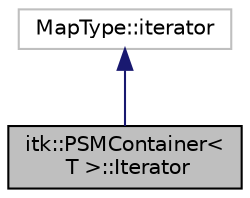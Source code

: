 digraph "itk::PSMContainer&lt; T &gt;::Iterator"
{
  edge [fontname="Helvetica",fontsize="10",labelfontname="Helvetica",labelfontsize="10"];
  node [fontname="Helvetica",fontsize="10",shape=record];
  Node1 [label="itk::PSMContainer\<\l T \>::Iterator",height=0.2,width=0.4,color="black", fillcolor="grey75", style="filled", fontcolor="black"];
  Node2 -> Node1 [dir="back",color="midnightblue",fontsize="10",style="solid",fontname="Helvetica"];
  Node2 [label="MapType::iterator",height=0.2,width=0.4,color="grey75", fillcolor="white", style="filled"];
}
